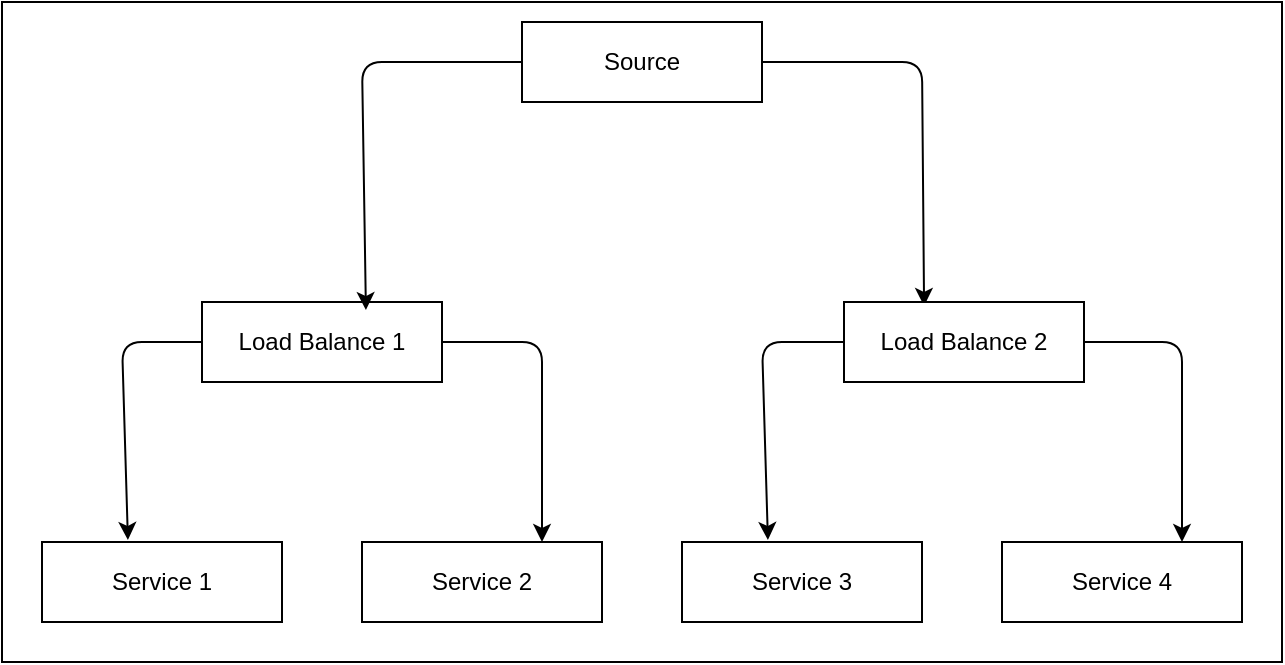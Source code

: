 <mxfile>
    <diagram id="mt497pO370uEOYEDW6oj" name="Page-1">
        <mxGraphModel dx="1286" dy="463" grid="1" gridSize="10" guides="1" tooltips="1" connect="1" arrows="1" fold="1" page="1" pageScale="1" pageWidth="850" pageHeight="1100" math="0" shadow="0">
            <root>
                <mxCell id="0"/>
                <mxCell id="1" parent="0"/>
                <mxCell id="20" value="" style="rounded=0;whiteSpace=wrap;html=1;" vertex="1" parent="1">
                    <mxGeometry x="60" y="90" width="640" height="330" as="geometry"/>
                </mxCell>
                <mxCell id="8" style="edgeStyle=none;html=1;entryX=0.342;entryY=0.05;entryDx=0;entryDy=0;entryPerimeter=0;" edge="1" parent="1" source="2">
                    <mxGeometry relative="1" as="geometry">
                        <mxPoint x="521.04" y="242" as="targetPoint"/>
                        <Array as="points">
                            <mxPoint x="520" y="120"/>
                        </Array>
                    </mxGeometry>
                </mxCell>
                <mxCell id="2" value="Source" style="html=1;whiteSpace=wrap;" vertex="1" parent="1">
                    <mxGeometry x="320" y="100" width="120" height="40" as="geometry"/>
                </mxCell>
                <mxCell id="13" style="edgeStyle=none;html=1;entryX=0.358;entryY=-0.025;entryDx=0;entryDy=0;entryPerimeter=0;" edge="1" parent="1" source="3" target="10">
                    <mxGeometry relative="1" as="geometry">
                        <mxPoint x="120" y="350" as="targetPoint"/>
                        <Array as="points">
                            <mxPoint x="120" y="260"/>
                        </Array>
                    </mxGeometry>
                </mxCell>
                <mxCell id="14" style="edgeStyle=none;html=1;entryX=0.75;entryY=0;entryDx=0;entryDy=0;" edge="1" parent="1" source="3" target="12">
                    <mxGeometry relative="1" as="geometry">
                        <Array as="points">
                            <mxPoint x="330" y="260"/>
                        </Array>
                    </mxGeometry>
                </mxCell>
                <mxCell id="3" value="Load Balance 1" style="html=1;whiteSpace=wrap;" vertex="1" parent="1">
                    <mxGeometry x="160" y="240" width="120" height="40" as="geometry"/>
                </mxCell>
                <mxCell id="9" style="edgeStyle=none;html=1;entryX=0.683;entryY=0.1;entryDx=0;entryDy=0;entryPerimeter=0;" edge="1" parent="1" source="2" target="3">
                    <mxGeometry relative="1" as="geometry">
                        <Array as="points">
                            <mxPoint x="240" y="120"/>
                        </Array>
                    </mxGeometry>
                </mxCell>
                <mxCell id="10" value="Service 1" style="html=1;whiteSpace=wrap;" vertex="1" parent="1">
                    <mxGeometry x="80" y="360" width="120" height="40" as="geometry"/>
                </mxCell>
                <mxCell id="12" value="Service 2" style="html=1;whiteSpace=wrap;" vertex="1" parent="1">
                    <mxGeometry x="240" y="360" width="120" height="40" as="geometry"/>
                </mxCell>
                <mxCell id="15" style="edgeStyle=none;html=1;entryX=0.358;entryY=-0.025;entryDx=0;entryDy=0;entryPerimeter=0;" edge="1" parent="1" source="17" target="18">
                    <mxGeometry relative="1" as="geometry">
                        <mxPoint x="440" y="350" as="targetPoint"/>
                        <Array as="points">
                            <mxPoint x="440" y="260"/>
                        </Array>
                    </mxGeometry>
                </mxCell>
                <mxCell id="16" style="edgeStyle=none;html=1;entryX=0.75;entryY=0;entryDx=0;entryDy=0;" edge="1" parent="1" source="17" target="19">
                    <mxGeometry relative="1" as="geometry">
                        <Array as="points">
                            <mxPoint x="650" y="260"/>
                        </Array>
                    </mxGeometry>
                </mxCell>
                <mxCell id="17" value="Load Balance 2" style="html=1;whiteSpace=wrap;" vertex="1" parent="1">
                    <mxGeometry x="481" y="240" width="120" height="40" as="geometry"/>
                </mxCell>
                <mxCell id="18" value="Service 3" style="html=1;whiteSpace=wrap;" vertex="1" parent="1">
                    <mxGeometry x="400" y="360" width="120" height="40" as="geometry"/>
                </mxCell>
                <mxCell id="19" value="Service 4" style="html=1;whiteSpace=wrap;" vertex="1" parent="1">
                    <mxGeometry x="560" y="360" width="120" height="40" as="geometry"/>
                </mxCell>
            </root>
        </mxGraphModel>
    </diagram>
</mxfile>